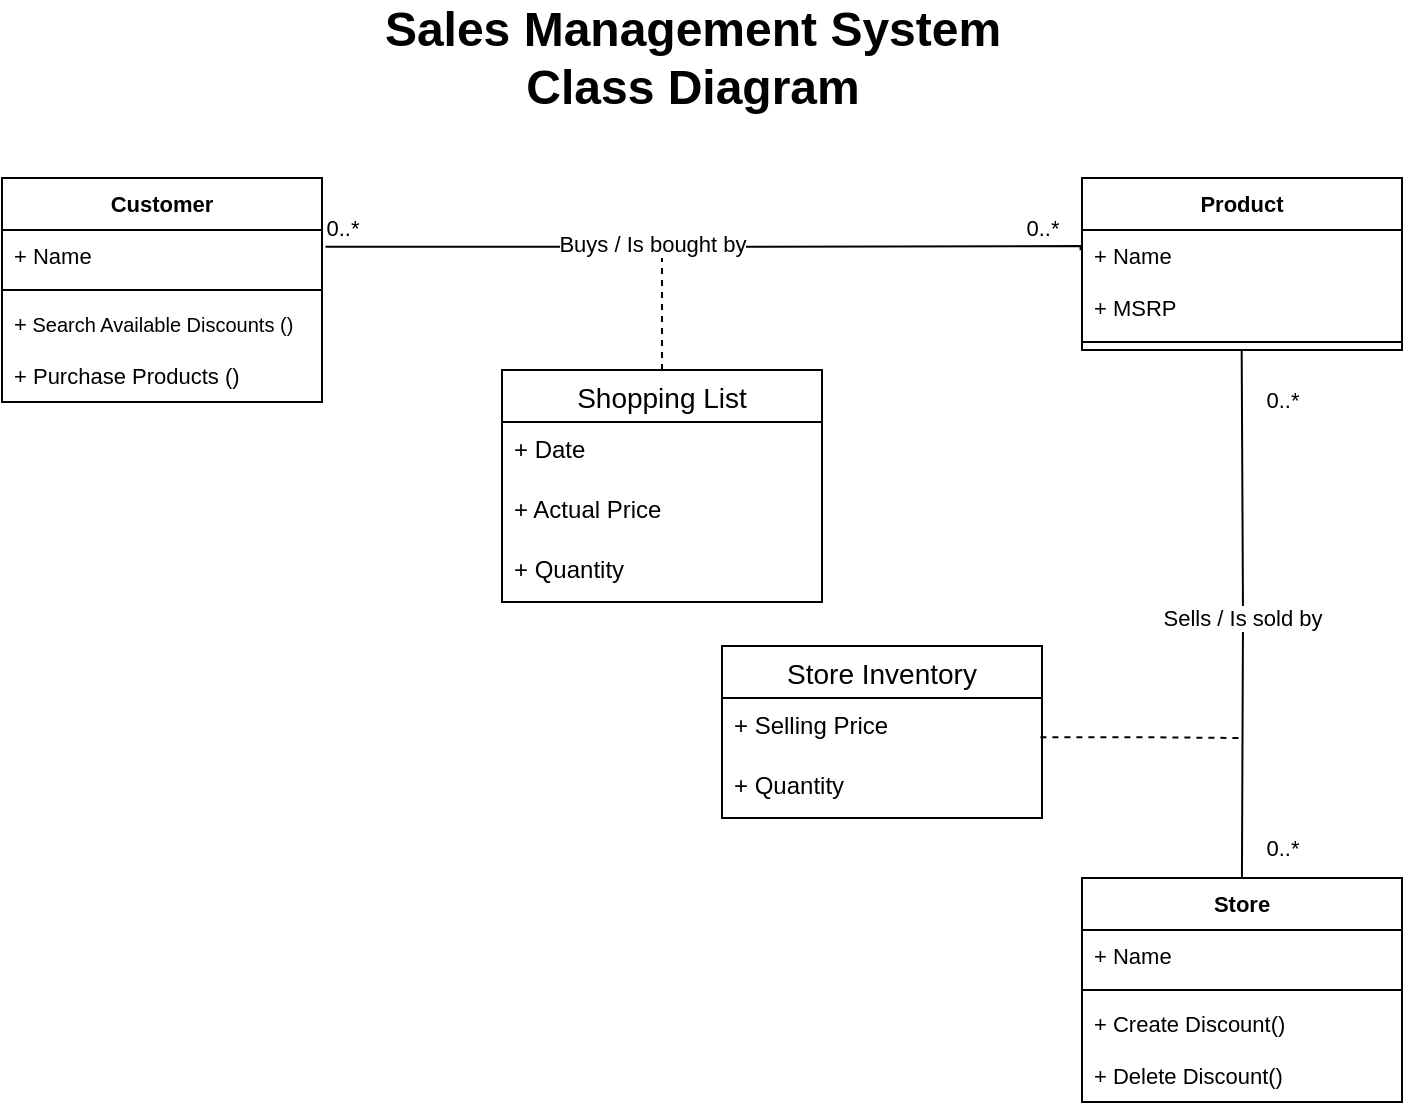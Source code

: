 <mxfile version="24.8.6" pages="2">
  <diagram name="Page-1" id="9EDBgZcdAvfv9II3FdwP">
    <mxGraphModel dx="989" dy="538" grid="1" gridSize="10" guides="1" tooltips="1" connect="1" arrows="1" fold="1" page="1" pageScale="1" pageWidth="850" pageHeight="1100" math="0" shadow="0">
      <root>
        <mxCell id="0" />
        <mxCell id="1" parent="0" />
        <mxCell id="FdZFrr3Ghdh9Iqwm4nB3-6" style="edgeStyle=orthogonalEdgeStyle;shape=connector;rounded=0;orthogonalLoop=1;jettySize=auto;html=1;strokeColor=default;align=center;verticalAlign=middle;fontFamily=Helvetica;fontSize=11;fontColor=default;labelBackgroundColor=default;endArrow=none;endFill=0;entryX=0.499;entryY=1.005;entryDx=0;entryDy=0;entryPerimeter=0;" edge="1" parent="1">
          <mxGeometry relative="1" as="geometry">
            <mxPoint x="699.84" y="236.15" as="targetPoint" />
            <mxPoint x="699.966" y="500" as="sourcePoint" />
          </mxGeometry>
        </mxCell>
        <mxCell id="FdZFrr3Ghdh9Iqwm4nB3-7" value="Sells / Is sold by" style="edgeLabel;html=1;align=center;verticalAlign=middle;resizable=0;points=[];fontFamily=Helvetica;fontSize=11;fontColor=default;labelBackgroundColor=default;" vertex="1" connectable="0" parent="FdZFrr3Ghdh9Iqwm4nB3-6">
          <mxGeometry x="-0.017" y="1" relative="1" as="geometry">
            <mxPoint as="offset" />
          </mxGeometry>
        </mxCell>
        <mxCell id="FdZFrr3Ghdh9Iqwm4nB3-5" style="edgeStyle=orthogonalEdgeStyle;shape=connector;rounded=0;orthogonalLoop=1;jettySize=auto;html=1;strokeColor=default;align=center;verticalAlign=middle;fontFamily=Helvetica;fontSize=11;fontColor=default;labelBackgroundColor=default;endArrow=none;endFill=0;dashed=1;" edge="1" parent="1" source="Mkw2YpvmRDoFU4xIc44D-40">
          <mxGeometry relative="1" as="geometry">
            <mxPoint x="410" y="190" as="targetPoint" />
          </mxGeometry>
        </mxCell>
        <mxCell id="Mkw2YpvmRDoFU4xIc44D-40" value="Shopping List" style="swimlane;fontStyle=0;childLayout=stackLayout;horizontal=1;startSize=26;horizontalStack=0;resizeParent=1;resizeParentMax=0;resizeLast=0;collapsible=1;marginBottom=0;align=center;fontSize=14;" parent="1" vertex="1">
          <mxGeometry x="330" y="246" width="160" height="116" as="geometry" />
        </mxCell>
        <mxCell id="Mkw2YpvmRDoFU4xIc44D-43" value="+ Date" style="text;strokeColor=none;fillColor=none;spacingLeft=4;spacingRight=4;overflow=hidden;rotatable=0;points=[[0,0.5],[1,0.5]];portConstraint=eastwest;fontSize=12;whiteSpace=wrap;html=1;fontStyle=0" parent="Mkw2YpvmRDoFU4xIc44D-40" vertex="1">
          <mxGeometry y="26" width="160" height="30" as="geometry" />
        </mxCell>
        <mxCell id="Mkw2YpvmRDoFU4xIc44D-44" value="+ Actual Price" style="text;strokeColor=none;fillColor=none;spacingLeft=4;spacingRight=4;overflow=hidden;rotatable=0;points=[[0,0.5],[1,0.5]];portConstraint=eastwest;fontSize=12;whiteSpace=wrap;html=1;fontStyle=0" parent="Mkw2YpvmRDoFU4xIc44D-40" vertex="1">
          <mxGeometry y="56" width="160" height="30" as="geometry" />
        </mxCell>
        <mxCell id="Mkw2YpvmRDoFU4xIc44D-45" value="+ Quantity" style="text;strokeColor=none;fillColor=none;spacingLeft=4;spacingRight=4;overflow=hidden;rotatable=0;points=[[0,0.5],[1,0.5]];portConstraint=eastwest;fontSize=12;whiteSpace=wrap;html=1;fontStyle=0" parent="Mkw2YpvmRDoFU4xIc44D-40" vertex="1">
          <mxGeometry y="86" width="160" height="30" as="geometry" />
        </mxCell>
        <mxCell id="FdZFrr3Ghdh9Iqwm4nB3-11" style="edgeStyle=orthogonalEdgeStyle;shape=connector;rounded=0;orthogonalLoop=1;jettySize=auto;html=1;strokeColor=default;align=center;verticalAlign=middle;fontFamily=Helvetica;fontSize=11;fontColor=default;labelBackgroundColor=default;endArrow=none;endFill=0;exitX=0.995;exitY=0.653;exitDx=0;exitDy=0;dashed=1;exitPerimeter=0;" edge="1" parent="1">
          <mxGeometry relative="1" as="geometry">
            <mxPoint x="700" y="430" as="targetPoint" />
            <mxPoint x="599.2" y="429.59" as="sourcePoint" />
            <Array as="points">
              <mxPoint x="650" y="430" />
            </Array>
          </mxGeometry>
        </mxCell>
        <mxCell id="Mkw2YpvmRDoFU4xIc44D-47" value="Store Inventory" style="swimlane;fontStyle=0;childLayout=stackLayout;horizontal=1;startSize=26;horizontalStack=0;resizeParent=1;resizeParentMax=0;resizeLast=0;collapsible=1;marginBottom=0;align=center;fontSize=14;" parent="1" vertex="1">
          <mxGeometry x="440" y="384" width="160" height="86" as="geometry" />
        </mxCell>
        <mxCell id="Mkw2YpvmRDoFU4xIc44D-50" value="+ Selling Price" style="text;strokeColor=none;fillColor=none;spacingLeft=4;spacingRight=4;overflow=hidden;rotatable=0;points=[[0,0.5],[1,0.5]];portConstraint=eastwest;fontSize=12;whiteSpace=wrap;html=1;" parent="Mkw2YpvmRDoFU4xIc44D-47" vertex="1">
          <mxGeometry y="26" width="160" height="30" as="geometry" />
        </mxCell>
        <mxCell id="FdZFrr3Ghdh9Iqwm4nB3-27" value="+ Quantity" style="text;strokeColor=none;fillColor=none;spacingLeft=4;spacingRight=4;overflow=hidden;rotatable=0;points=[[0,0.5],[1,0.5]];portConstraint=eastwest;fontSize=12;whiteSpace=wrap;html=1;" vertex="1" parent="Mkw2YpvmRDoFU4xIc44D-47">
          <mxGeometry y="56" width="160" height="30" as="geometry" />
        </mxCell>
        <mxCell id="Mkw2YpvmRDoFU4xIc44D-51" value="Sales Management System&lt;div&gt;Class Diagram&lt;/div&gt;" style="text;strokeColor=none;fillColor=none;html=1;fontSize=24;fontStyle=1;verticalAlign=middle;align=center;" parent="1" vertex="1">
          <mxGeometry x="375" y="70" width="100" height="40" as="geometry" />
        </mxCell>
        <mxCell id="FdZFrr3Ghdh9Iqwm4nB3-1" style="edgeStyle=orthogonalEdgeStyle;rounded=0;orthogonalLoop=1;jettySize=auto;html=1;endArrow=none;endFill=0;exitX=1.011;exitY=0.324;exitDx=0;exitDy=0;exitPerimeter=0;entryX=0.982;entryY=0.871;entryDx=0;entryDy=0;entryPerimeter=0;" edge="1" parent="1" source="FdZFrr3Ghdh9Iqwm4nB3-13" target="FdZFrr3Ghdh9Iqwm4nB3-3">
          <mxGeometry relative="1" as="geometry">
            <mxPoint x="230" y="173.034" as="sourcePoint" />
            <mxPoint x="550" y="182" as="targetPoint" />
            <Array as="points">
              <mxPoint x="429" y="184" />
              <mxPoint x="619" y="184" />
            </Array>
          </mxGeometry>
        </mxCell>
        <mxCell id="FdZFrr3Ghdh9Iqwm4nB3-2" value="Buys / Is bought by" style="edgeLabel;html=1;align=center;verticalAlign=middle;resizable=0;points=[];fontFamily=Helvetica;fontSize=11;fontColor=default;labelBackgroundColor=default;" vertex="1" connectable="0" parent="FdZFrr3Ghdh9Iqwm4nB3-1">
          <mxGeometry x="-0.141" y="2" relative="1" as="geometry">
            <mxPoint as="offset" />
          </mxGeometry>
        </mxCell>
        <mxCell id="FdZFrr3Ghdh9Iqwm4nB3-3" value="0..*" style="text;html=1;align=center;verticalAlign=middle;resizable=0;points=[];autosize=1;strokeColor=none;fillColor=none;fontFamily=Helvetica;fontSize=11;fontColor=default;labelBackgroundColor=default;" vertex="1" parent="1">
          <mxGeometry x="580" y="160" width="40" height="30" as="geometry" />
        </mxCell>
        <mxCell id="FdZFrr3Ghdh9Iqwm4nB3-9" value="0..*" style="text;html=1;align=center;verticalAlign=middle;resizable=0;points=[];autosize=1;strokeColor=none;fillColor=none;fontFamily=Helvetica;fontSize=11;fontColor=default;labelBackgroundColor=default;" vertex="1" parent="1">
          <mxGeometry x="700" y="246" width="40" height="30" as="geometry" />
        </mxCell>
        <mxCell id="FdZFrr3Ghdh9Iqwm4nB3-10" value="0..*" style="text;html=1;align=center;verticalAlign=middle;resizable=0;points=[];autosize=1;strokeColor=none;fillColor=none;fontFamily=Helvetica;fontSize=11;fontColor=default;labelBackgroundColor=default;" vertex="1" parent="1">
          <mxGeometry x="700" y="470" width="40" height="30" as="geometry" />
        </mxCell>
        <mxCell id="FdZFrr3Ghdh9Iqwm4nB3-4" value="0..*" style="text;html=1;align=center;verticalAlign=middle;resizable=0;points=[];autosize=1;strokeColor=none;fillColor=none;fontFamily=Helvetica;fontSize=11;fontColor=default;labelBackgroundColor=default;" vertex="1" parent="1">
          <mxGeometry x="230" y="160" width="40" height="30" as="geometry" />
        </mxCell>
        <mxCell id="FdZFrr3Ghdh9Iqwm4nB3-12" value="Customer" style="swimlane;fontStyle=1;align=center;verticalAlign=top;childLayout=stackLayout;horizontal=1;startSize=26;horizontalStack=0;resizeParent=1;resizeParentMax=0;resizeLast=0;collapsible=1;marginBottom=0;whiteSpace=wrap;html=1;fontFamily=Helvetica;fontSize=11;fontColor=default;labelBackgroundColor=default;" vertex="1" parent="1">
          <mxGeometry x="80" y="150" width="160" height="112" as="geometry" />
        </mxCell>
        <mxCell id="FdZFrr3Ghdh9Iqwm4nB3-13" value="+ Name" style="text;strokeColor=none;fillColor=none;align=left;verticalAlign=top;spacingLeft=4;spacingRight=4;overflow=hidden;rotatable=0;points=[[0,0.5],[1,0.5]];portConstraint=eastwest;whiteSpace=wrap;html=1;fontFamily=Helvetica;fontSize=11;fontColor=default;labelBackgroundColor=default;" vertex="1" parent="FdZFrr3Ghdh9Iqwm4nB3-12">
          <mxGeometry y="26" width="160" height="26" as="geometry" />
        </mxCell>
        <mxCell id="FdZFrr3Ghdh9Iqwm4nB3-14" value="" style="line;strokeWidth=1;fillColor=none;align=left;verticalAlign=middle;spacingTop=-1;spacingLeft=3;spacingRight=3;rotatable=0;labelPosition=right;points=[];portConstraint=eastwest;strokeColor=inherit;fontFamily=Helvetica;fontSize=11;fontColor=default;labelBackgroundColor=default;" vertex="1" parent="FdZFrr3Ghdh9Iqwm4nB3-12">
          <mxGeometry y="52" width="160" height="8" as="geometry" />
        </mxCell>
        <mxCell id="FdZFrr3Ghdh9Iqwm4nB3-15" value="+&lt;font style=&quot;font-size: 10px;&quot;&gt; Search Available Discounts ()&lt;/font&gt;" style="text;strokeColor=none;fillColor=none;align=left;verticalAlign=top;spacingLeft=4;spacingRight=4;overflow=hidden;rotatable=0;points=[[0,0.5],[1,0.5]];portConstraint=eastwest;whiteSpace=wrap;html=1;fontFamily=Helvetica;fontSize=11;fontColor=default;labelBackgroundColor=default;" vertex="1" parent="FdZFrr3Ghdh9Iqwm4nB3-12">
          <mxGeometry y="60" width="160" height="26" as="geometry" />
        </mxCell>
        <mxCell id="FdZFrr3Ghdh9Iqwm4nB3-25" value="+ Purchase Products ()" style="text;strokeColor=none;fillColor=none;align=left;verticalAlign=top;spacingLeft=4;spacingRight=4;overflow=hidden;rotatable=0;points=[[0,0.5],[1,0.5]];portConstraint=eastwest;whiteSpace=wrap;html=1;fontFamily=Helvetica;fontSize=11;fontColor=default;labelBackgroundColor=default;" vertex="1" parent="FdZFrr3Ghdh9Iqwm4nB3-12">
          <mxGeometry y="86" width="160" height="26" as="geometry" />
        </mxCell>
        <mxCell id="FdZFrr3Ghdh9Iqwm4nB3-20" value="Product" style="swimlane;fontStyle=1;align=center;verticalAlign=top;childLayout=stackLayout;horizontal=1;startSize=26;horizontalStack=0;resizeParent=1;resizeParentMax=0;resizeLast=0;collapsible=1;marginBottom=0;whiteSpace=wrap;html=1;fontFamily=Helvetica;fontSize=11;fontColor=default;labelBackgroundColor=default;" vertex="1" parent="1">
          <mxGeometry x="620" y="150" width="160" height="86" as="geometry" />
        </mxCell>
        <mxCell id="FdZFrr3Ghdh9Iqwm4nB3-21" value="+ Name" style="text;strokeColor=none;fillColor=none;align=left;verticalAlign=top;spacingLeft=4;spacingRight=4;overflow=hidden;rotatable=0;points=[[0,0.5],[1,0.5]];portConstraint=eastwest;whiteSpace=wrap;html=1;fontFamily=Helvetica;fontSize=11;fontColor=default;labelBackgroundColor=default;" vertex="1" parent="FdZFrr3Ghdh9Iqwm4nB3-20">
          <mxGeometry y="26" width="160" height="26" as="geometry" />
        </mxCell>
        <mxCell id="FdZFrr3Ghdh9Iqwm4nB3-26" value="+ MSRP" style="text;strokeColor=none;fillColor=none;align=left;verticalAlign=top;spacingLeft=4;spacingRight=4;overflow=hidden;rotatable=0;points=[[0,0.5],[1,0.5]];portConstraint=eastwest;whiteSpace=wrap;html=1;fontFamily=Helvetica;fontSize=11;fontColor=default;labelBackgroundColor=default;" vertex="1" parent="FdZFrr3Ghdh9Iqwm4nB3-20">
          <mxGeometry y="52" width="160" height="26" as="geometry" />
        </mxCell>
        <mxCell id="FdZFrr3Ghdh9Iqwm4nB3-22" value="" style="line;strokeWidth=1;fillColor=none;align=left;verticalAlign=middle;spacingTop=-1;spacingLeft=3;spacingRight=3;rotatable=0;labelPosition=right;points=[];portConstraint=eastwest;strokeColor=inherit;fontFamily=Helvetica;fontSize=11;fontColor=default;labelBackgroundColor=default;" vertex="1" parent="FdZFrr3Ghdh9Iqwm4nB3-20">
          <mxGeometry y="78" width="160" height="8" as="geometry" />
        </mxCell>
        <mxCell id="FdZFrr3Ghdh9Iqwm4nB3-16" value="Store" style="swimlane;fontStyle=1;align=center;verticalAlign=top;childLayout=stackLayout;horizontal=1;startSize=26;horizontalStack=0;resizeParent=1;resizeParentMax=0;resizeLast=0;collapsible=1;marginBottom=0;whiteSpace=wrap;html=1;fontFamily=Helvetica;fontSize=11;fontColor=default;labelBackgroundColor=default;" vertex="1" parent="1">
          <mxGeometry x="620" y="500" width="160" height="112" as="geometry" />
        </mxCell>
        <mxCell id="FdZFrr3Ghdh9Iqwm4nB3-17" value="+ Name" style="text;strokeColor=none;fillColor=none;align=left;verticalAlign=top;spacingLeft=4;spacingRight=4;overflow=hidden;rotatable=0;points=[[0,0.5],[1,0.5]];portConstraint=eastwest;whiteSpace=wrap;html=1;fontFamily=Helvetica;fontSize=11;fontColor=default;labelBackgroundColor=default;" vertex="1" parent="FdZFrr3Ghdh9Iqwm4nB3-16">
          <mxGeometry y="26" width="160" height="26" as="geometry" />
        </mxCell>
        <mxCell id="FdZFrr3Ghdh9Iqwm4nB3-18" value="" style="line;strokeWidth=1;fillColor=none;align=left;verticalAlign=middle;spacingTop=-1;spacingLeft=3;spacingRight=3;rotatable=0;labelPosition=right;points=[];portConstraint=eastwest;strokeColor=inherit;fontFamily=Helvetica;fontSize=11;fontColor=default;labelBackgroundColor=default;" vertex="1" parent="FdZFrr3Ghdh9Iqwm4nB3-16">
          <mxGeometry y="52" width="160" height="8" as="geometry" />
        </mxCell>
        <mxCell id="FdZFrr3Ghdh9Iqwm4nB3-19" value="+ Create Discount()" style="text;strokeColor=none;fillColor=none;align=left;verticalAlign=top;spacingLeft=4;spacingRight=4;overflow=hidden;rotatable=0;points=[[0,0.5],[1,0.5]];portConstraint=eastwest;whiteSpace=wrap;html=1;fontFamily=Helvetica;fontSize=11;fontColor=default;labelBackgroundColor=default;" vertex="1" parent="FdZFrr3Ghdh9Iqwm4nB3-16">
          <mxGeometry y="60" width="160" height="26" as="geometry" />
        </mxCell>
        <mxCell id="FdZFrr3Ghdh9Iqwm4nB3-24" value="+ Delete Discount()" style="text;strokeColor=none;fillColor=none;align=left;verticalAlign=top;spacingLeft=4;spacingRight=4;overflow=hidden;rotatable=0;points=[[0,0.5],[1,0.5]];portConstraint=eastwest;whiteSpace=wrap;html=1;fontFamily=Helvetica;fontSize=11;fontColor=default;labelBackgroundColor=default;" vertex="1" parent="FdZFrr3Ghdh9Iqwm4nB3-16">
          <mxGeometry y="86" width="160" height="26" as="geometry" />
        </mxCell>
      </root>
    </mxGraphModel>
  </diagram>
  <diagram id="L67Yh6K_CiXI8J2c9-x8" name="Page-2">
    <mxGraphModel dx="1007" dy="628" grid="1" gridSize="10" guides="1" tooltips="1" connect="1" arrows="1" fold="1" page="1" pageScale="1" pageWidth="850" pageHeight="1100" math="0" shadow="0">
      <root>
        <mxCell id="0" />
        <mxCell id="1" parent="0" />
        <mxCell id="f9VTAW1DLdDdOwX4dVNp-5" value="Customer" style="swimlane;fontStyle=1;align=center;verticalAlign=top;childLayout=stackLayout;horizontal=1;startSize=26;horizontalStack=0;resizeParent=1;resizeParentMax=0;resizeLast=0;collapsible=1;marginBottom=0;whiteSpace=wrap;html=1;" parent="1" vertex="1">
          <mxGeometry x="130" y="120" width="160" height="86" as="geometry" />
        </mxCell>
        <mxCell id="f9VTAW1DLdDdOwX4dVNp-6" value="+ Name" style="text;strokeColor=none;fillColor=none;align=left;verticalAlign=top;spacingLeft=4;spacingRight=4;overflow=hidden;rotatable=0;points=[[0,0.5],[1,0.5]];portConstraint=eastwest;whiteSpace=wrap;html=1;" parent="f9VTAW1DLdDdOwX4dVNp-5" vertex="1">
          <mxGeometry y="26" width="160" height="26" as="geometry" />
        </mxCell>
        <mxCell id="f9VTAW1DLdDdOwX4dVNp-7" value="" style="line;strokeWidth=1;fillColor=none;align=left;verticalAlign=middle;spacingTop=-1;spacingLeft=3;spacingRight=3;rotatable=0;labelPosition=right;points=[];portConstraint=eastwest;strokeColor=inherit;" parent="f9VTAW1DLdDdOwX4dVNp-5" vertex="1">
          <mxGeometry y="52" width="160" height="8" as="geometry" />
        </mxCell>
        <mxCell id="f9VTAW1DLdDdOwX4dVNp-8" value="+ Search Discounts ()" style="text;strokeColor=none;fillColor=none;align=left;verticalAlign=top;spacingLeft=4;spacingRight=4;overflow=hidden;rotatable=0;points=[[0,0.5],[1,0.5]];portConstraint=eastwest;whiteSpace=wrap;html=1;" parent="f9VTAW1DLdDdOwX4dVNp-5" vertex="1">
          <mxGeometry y="60" width="160" height="26" as="geometry" />
        </mxCell>
        <mxCell id="9sROCi5X_yHfjPhODHpj-1" value="Store" style="swimlane;fontStyle=1;align=center;verticalAlign=top;childLayout=stackLayout;horizontal=1;startSize=26;horizontalStack=0;resizeParent=1;resizeParentMax=0;resizeLast=0;collapsible=1;marginBottom=0;whiteSpace=wrap;html=1;" vertex="1" parent="1">
          <mxGeometry x="350" y="400" width="160" height="138" as="geometry" />
        </mxCell>
        <mxCell id="9sROCi5X_yHfjPhODHpj-2" value="+ Name" style="text;strokeColor=none;fillColor=none;align=left;verticalAlign=top;spacingLeft=4;spacingRight=4;overflow=hidden;rotatable=0;points=[[0,0.5],[1,0.5]];portConstraint=eastwest;whiteSpace=wrap;html=1;" vertex="1" parent="9sROCi5X_yHfjPhODHpj-1">
          <mxGeometry y="26" width="160" height="26" as="geometry" />
        </mxCell>
        <mxCell id="dbIDGDKwXLP9jakKCwFZ-2" value="+ Location" style="text;strokeColor=none;fillColor=none;align=left;verticalAlign=top;spacingLeft=4;spacingRight=4;overflow=hidden;rotatable=0;points=[[0,0.5],[1,0.5]];portConstraint=eastwest;whiteSpace=wrap;html=1;" vertex="1" parent="9sROCi5X_yHfjPhODHpj-1">
          <mxGeometry y="52" width="160" height="26" as="geometry" />
        </mxCell>
        <mxCell id="9sROCi5X_yHfjPhODHpj-3" value="" style="line;strokeWidth=1;fillColor=none;align=left;verticalAlign=middle;spacingTop=-1;spacingLeft=3;spacingRight=3;rotatable=0;labelPosition=right;points=[];portConstraint=eastwest;strokeColor=inherit;" vertex="1" parent="9sROCi5X_yHfjPhODHpj-1">
          <mxGeometry y="78" width="160" height="8" as="geometry" />
        </mxCell>
        <mxCell id="9sROCi5X_yHfjPhODHpj-4" value="+ Create Discount()" style="text;strokeColor=none;fillColor=none;align=left;verticalAlign=top;spacingLeft=4;spacingRight=4;overflow=hidden;rotatable=0;points=[[0,0.5],[1,0.5]];portConstraint=eastwest;whiteSpace=wrap;html=1;" vertex="1" parent="9sROCi5X_yHfjPhODHpj-1">
          <mxGeometry y="86" width="160" height="26" as="geometry" />
        </mxCell>
        <mxCell id="As9iZfkqHuSrRywkECPJ-1" value="+ Delete Discount()" style="text;strokeColor=none;fillColor=none;align=left;verticalAlign=top;spacingLeft=4;spacingRight=4;overflow=hidden;rotatable=0;points=[[0,0.5],[1,0.5]];portConstraint=eastwest;whiteSpace=wrap;html=1;" vertex="1" parent="9sROCi5X_yHfjPhODHpj-1">
          <mxGeometry y="112" width="160" height="26" as="geometry" />
        </mxCell>
        <mxCell id="9sROCi5X_yHfjPhODHpj-5" value="Product" style="swimlane;fontStyle=1;align=center;verticalAlign=top;childLayout=stackLayout;horizontal=1;startSize=26;horizontalStack=0;resizeParent=1;resizeParentMax=0;resizeLast=0;collapsible=1;marginBottom=0;whiteSpace=wrap;html=1;" vertex="1" parent="1">
          <mxGeometry x="570" y="120" width="160" height="86" as="geometry" />
        </mxCell>
        <mxCell id="9sROCi5X_yHfjPhODHpj-6" value="&lt;div&gt;+ Name&lt;/div&gt;&lt;div&gt;&lt;br&gt;&lt;/div&gt;" style="text;strokeColor=none;fillColor=none;align=left;verticalAlign=top;spacingLeft=4;spacingRight=4;overflow=hidden;rotatable=0;points=[[0,0.5],[1,0.5]];portConstraint=eastwest;whiteSpace=wrap;html=1;" vertex="1" parent="9sROCi5X_yHfjPhODHpj-5">
          <mxGeometry y="26" width="160" height="26" as="geometry" />
        </mxCell>
        <mxCell id="dbIDGDKwXLP9jakKCwFZ-1" value="+ MSRP" style="text;strokeColor=none;fillColor=none;align=left;verticalAlign=top;spacingLeft=4;spacingRight=4;overflow=hidden;rotatable=0;points=[[0,0.5],[1,0.5]];portConstraint=eastwest;whiteSpace=wrap;html=1;" vertex="1" parent="9sROCi5X_yHfjPhODHpj-5">
          <mxGeometry y="52" width="160" height="26" as="geometry" />
        </mxCell>
        <mxCell id="9sROCi5X_yHfjPhODHpj-7" value="" style="line;strokeWidth=1;fillColor=none;align=left;verticalAlign=middle;spacingTop=-1;spacingLeft=3;spacingRight=3;rotatable=0;labelPosition=right;points=[];portConstraint=eastwest;strokeColor=inherit;" vertex="1" parent="9sROCi5X_yHfjPhODHpj-5">
          <mxGeometry y="78" width="160" height="8" as="geometry" />
        </mxCell>
        <mxCell id="f9VTAW1DLdDdOwX4dVNp-9" value="&lt;div&gt;Sales Management System&lt;/div&gt;&lt;div&gt;Class Diagram&lt;br&gt;&lt;/div&gt;" style="text;align=center;fontStyle=1;verticalAlign=middle;spacingLeft=3;spacingRight=3;strokeColor=none;rotatable=0;points=[[0,0.5],[1,0.5]];portConstraint=eastwest;html=1;" parent="1" vertex="1">
          <mxGeometry x="385" y="20" width="80" height="26" as="geometry" />
        </mxCell>
        <mxCell id="As9iZfkqHuSrRywkECPJ-2" style="edgeStyle=orthogonalEdgeStyle;rounded=0;orthogonalLoop=1;jettySize=auto;html=1;entryX=0.5;entryY=1;entryDx=0;entryDy=0;endArrow=none;endFill=0;" edge="1" parent="1" source="9sROCi5X_yHfjPhODHpj-2" target="9sROCi5X_yHfjPhODHpj-5">
          <mxGeometry relative="1" as="geometry" />
        </mxCell>
        <mxCell id="As9iZfkqHuSrRywkECPJ-3" value="Sells/ Sold By" style="edgeLabel;html=1;align=center;verticalAlign=middle;resizable=0;points=[];" vertex="1" connectable="0" parent="As9iZfkqHuSrRywkECPJ-2">
          <mxGeometry x="0.239" relative="1" as="geometry">
            <mxPoint as="offset" />
          </mxGeometry>
        </mxCell>
        <mxCell id="As9iZfkqHuSrRywkECPJ-4" style="edgeStyle=orthogonalEdgeStyle;shape=connector;rounded=0;orthogonalLoop=1;jettySize=auto;html=1;entryX=0;entryY=0.5;entryDx=0;entryDy=0;strokeColor=default;align=center;verticalAlign=middle;fontFamily=Helvetica;fontSize=11;fontColor=default;labelBackgroundColor=default;endArrow=none;endFill=0;" edge="1" parent="1" source="f9VTAW1DLdDdOwX4dVNp-6" target="9sROCi5X_yHfjPhODHpj-6">
          <mxGeometry relative="1" as="geometry" />
        </mxCell>
        <mxCell id="As9iZfkqHuSrRywkECPJ-6" value="Buys/ Bought By" style="edgeLabel;html=1;align=center;verticalAlign=middle;resizable=0;points=[];fontFamily=Helvetica;fontSize=11;fontColor=default;labelBackgroundColor=default;" vertex="1" connectable="0" parent="As9iZfkqHuSrRywkECPJ-4">
          <mxGeometry x="-0.043" relative="1" as="geometry">
            <mxPoint as="offset" />
          </mxGeometry>
        </mxCell>
        <mxCell id="EHU5XH6WIN6y_EhYFt5s-5" style="edgeStyle=orthogonalEdgeStyle;shape=connector;rounded=0;orthogonalLoop=1;jettySize=auto;html=1;strokeColor=default;align=center;verticalAlign=middle;fontFamily=Helvetica;fontSize=11;fontColor=default;labelBackgroundColor=default;endArrow=none;endFill=0;dashed=1;" edge="1" parent="1" source="EHU5XH6WIN6y_EhYFt5s-1">
          <mxGeometry relative="1" as="geometry">
            <mxPoint x="425" y="160" as="targetPoint" />
          </mxGeometry>
        </mxCell>
        <mxCell id="EHU5XH6WIN6y_EhYFt5s-1" value="Shopping List" style="swimlane;fontStyle=0;childLayout=stackLayout;horizontal=1;startSize=26;fillColor=none;horizontalStack=0;resizeParent=1;resizeParentMax=0;resizeLast=0;collapsible=1;marginBottom=0;whiteSpace=wrap;html=1;fontFamily=Helvetica;fontSize=11;fontColor=default;labelBackgroundColor=default;" vertex="1" parent="1">
          <mxGeometry x="355" y="220" width="140" height="52" as="geometry" />
        </mxCell>
        <mxCell id="EHU5XH6WIN6y_EhYFt5s-4" value="&lt;div&gt;+ Date&lt;/div&gt;" style="text;strokeColor=none;fillColor=none;align=left;verticalAlign=top;spacingLeft=4;spacingRight=4;overflow=hidden;rotatable=0;points=[[0,0.5],[1,0.5]];portConstraint=eastwest;whiteSpace=wrap;html=1;fontFamily=Helvetica;fontSize=11;fontColor=default;labelBackgroundColor=default;" vertex="1" parent="EHU5XH6WIN6y_EhYFt5s-1">
          <mxGeometry y="26" width="140" height="26" as="geometry" />
        </mxCell>
        <mxCell id="EHU5XH6WIN6y_EhYFt5s-9" style="edgeStyle=orthogonalEdgeStyle;shape=connector;rounded=0;orthogonalLoop=1;jettySize=auto;html=1;strokeColor=default;align=center;verticalAlign=middle;fontFamily=Helvetica;fontSize=11;fontColor=default;labelBackgroundColor=default;endArrow=none;endFill=0;dashed=1;" edge="1" parent="1" source="EHU5XH6WIN6y_EhYFt5s-7">
          <mxGeometry relative="1" as="geometry">
            <mxPoint x="690" y="350" as="targetPoint" />
            <Array as="points">
              <mxPoint x="740" y="350" />
            </Array>
          </mxGeometry>
        </mxCell>
        <mxCell id="EHU5XH6WIN6y_EhYFt5s-7" value="Inventory" style="swimlane;fontStyle=0;childLayout=stackLayout;horizontal=1;startSize=26;fillColor=none;horizontalStack=0;resizeParent=1;resizeParentMax=0;resizeLast=0;collapsible=1;marginBottom=0;whiteSpace=wrap;html=1;fontFamily=Helvetica;fontSize=11;fontColor=default;labelBackgroundColor=default;" vertex="1" parent="1">
          <mxGeometry x="670" y="390" width="140" height="52" as="geometry" />
        </mxCell>
        <mxCell id="EHU5XH6WIN6y_EhYFt5s-8" value="+ Price" style="text;strokeColor=none;fillColor=none;align=left;verticalAlign=top;spacingLeft=4;spacingRight=4;overflow=hidden;rotatable=0;points=[[0,0.5],[1,0.5]];portConstraint=eastwest;whiteSpace=wrap;html=1;fontFamily=Helvetica;fontSize=11;fontColor=default;labelBackgroundColor=default;" vertex="1" parent="EHU5XH6WIN6y_EhYFt5s-7">
          <mxGeometry y="26" width="140" height="26" as="geometry" />
        </mxCell>
      </root>
    </mxGraphModel>
  </diagram>
</mxfile>

